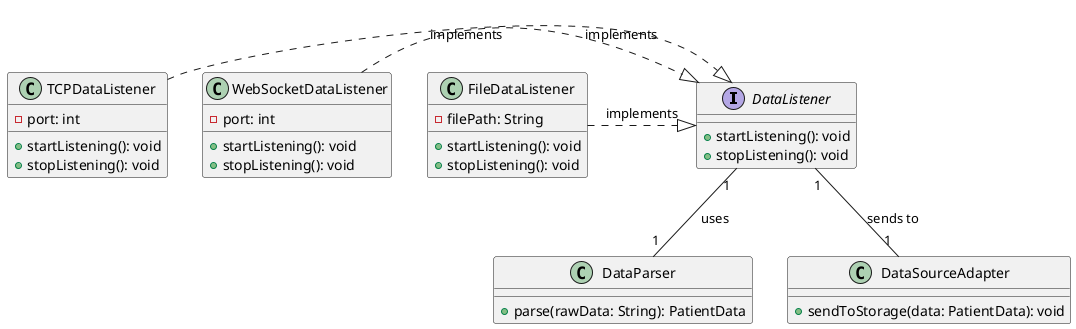@startuml DataAccessLayer

' Classes
interface DataListener {
  +startListening(): void
  +stopListening(): void
}

class TCPDataListener {
  -port: int
  +startListening(): void
  +stopListening(): void
}

class WebSocketDataListener {
  -port: int
  +startListening(): void
  +stopListening(): void
}

class FileDataListener {
  -filePath: String
  +startListening(): void
  +stopListening(): void
}

class DataParser {
  +parse(rawData: String): PatientData
}

class DataSourceAdapter {
  +sendToStorage(data: PatientData): void
}

' Relationships
TCPDataListener .|> DataListener : implements
WebSocketDataListener .|> DataListener : implements
FileDataListener .|> DataListener : implements
DataListener "1" -- "1" DataParser : uses
DataListener "1" -- "1" DataSourceAdapter : sends to

@enduml